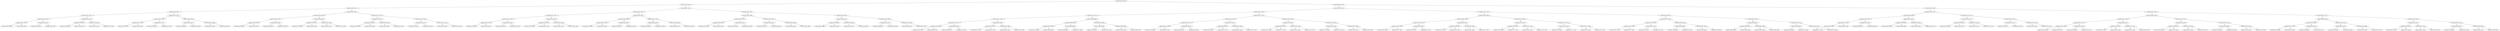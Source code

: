 digraph G{
546001128 [label="Node{data=[4503, 4503]}"]
546001128 -> 450818450
450818450 [label="Node{data=[4419, 4419]}"]
450818450 -> 142240378
142240378 [label="Node{data=[4387, 4387]}"]
142240378 -> 1052534804
1052534804 [label="Node{data=[4248, 4248]}"]
1052534804 -> 1145725755
1145725755 [label="Node{data=[2047, 2047]}"]
1145725755 -> 695556161
695556161 [label="Node{data=[2043, 2043]}"]
695556161 -> 1921502895
1921502895 [label="Node{data=[2041, 2041]}"]
1921502895 -> 791077923
791077923 [label="Node{data=[1984, 1984]}"]
1921502895 -> 945953095
945953095 [label="Node{data=[2042, 2042]}"]
695556161 -> 995551578
995551578 [label="Node{data=[2045, 2045]}"]
995551578 -> 2003348009
2003348009 [label="Node{data=[2044, 2044]}"]
995551578 -> 1878478619
1878478619 [label="Node{data=[2046, 2046]}"]
1145725755 -> 1207421827
1207421827 [label="Node{data=[2051, 2051]}"]
1207421827 -> 1265104414
1265104414 [label="Node{data=[2049, 2049]}"]
1265104414 -> 2045519033
2045519033 [label="Node{data=[2048, 2048]}"]
1265104414 -> 750134024
750134024 [label="Node{data=[2050, 2050]}"]
1207421827 -> 1432641230
1432641230 [label="Node{data=[2053, 2053]}"]
1432641230 -> 566723962
566723962 [label="Node{data=[2052, 2052]}"]
1432641230 -> 966173719
966173719 [label="Node{data=[2956, 2956]}"]
1052534804 -> 614825550
614825550 [label="Node{data=[4379, 4379]}"]
614825550 -> 1396753978
1396753978 [label="Node{data=[4315, 4315]}"]
1396753978 -> 1320252797
1320252797 [label="Node{data=[4279, 4279]}"]
1320252797 -> 1108072096
1108072096 [label="Node{data=[4254, 4254]}"]
1320252797 -> 1297319841
1297319841 [label="Node{data=[4284, 4284]}"]
1396753978 -> 410511655
410511655 [label="Node{data=[4377, 4377]}"]
410511655 -> 1571319241
1571319241 [label="Node{data=[4331, 4331]}"]
410511655 -> 1091182090
1091182090 [label="Node{data=[4378, 4378]}"]
614825550 -> 280356613
280356613 [label="Node{data=[4383, 4383]}"]
280356613 -> 925633253
925633253 [label="Node{data=[4381, 4381]}"]
925633253 -> 695533548
695533548 [label="Node{data=[4380, 4380]}"]
925633253 -> 941575814
941575814 [label="Node{data=[4382, 4382]}"]
280356613 -> 120396623
120396623 [label="Node{data=[4385, 4385]}"]
120396623 -> 1350648429
1350648429 [label="Node{data=[4384, 4384]}"]
120396623 -> 1585728526
1585728526 [label="Node{data=[4386, 4386]}"]
142240378 -> 481120806
481120806 [label="Node{data=[4403, 4403]}"]
481120806 -> 1932903839
1932903839 [label="Node{data=[4395, 4395]}"]
1932903839 -> 696087486
696087486 [label="Node{data=[4391, 4391]}"]
696087486 -> 1441119907
1441119907 [label="Node{data=[4389, 4389]}"]
1441119907 -> 598735451
598735451 [label="Node{data=[4388, 4388]}"]
1441119907 -> 2120993420
2120993420 [label="Node{data=[4390, 4390]}"]
696087486 -> 1019848316
1019848316 [label="Node{data=[4393, 4393]}"]
1019848316 -> 1143019488
1143019488 [label="Node{data=[4392, 4392]}"]
1019848316 -> 411062301
411062301 [label="Node{data=[4394, 4394]}"]
1932903839 -> 949995051
949995051 [label="Node{data=[4399, 4399]}"]
949995051 -> 1226079490
1226079490 [label="Node{data=[4397, 4397]}"]
1226079490 -> 88538583
88538583 [label="Node{data=[4396, 4396]}"]
1226079490 -> 526144986
526144986 [label="Node{data=[4398, 4398]}"]
949995051 -> 1496610436
1496610436 [label="Node{data=[4401, 4401]}"]
1496610436 -> 857926861
857926861 [label="Node{data=[4400, 4400]}"]
1496610436 -> 20453179
20453179 [label="Node{data=[4402, 4402]}"]
481120806 -> 2092392515
2092392515 [label="Node{data=[4411, 4411]}"]
2092392515 -> 114145543
114145543 [label="Node{data=[4407, 4407]}"]
114145543 -> 573401495
573401495 [label="Node{data=[4405, 4405]}"]
573401495 -> 1668096806
1668096806 [label="Node{data=[4404, 4404]}"]
573401495 -> 606073456
606073456 [label="Node{data=[4406, 4406]}"]
114145543 -> 1341223541
1341223541 [label="Node{data=[4409, 4409]}"]
1341223541 -> 114940877
114940877 [label="Node{data=[4408, 4408]}"]
1341223541 -> 203926563
203926563 [label="Node{data=[4410, 4410]}"]
2092392515 -> 1466979237
1466979237 [label="Node{data=[4415, 4415]}"]
1466979237 -> 324465124
324465124 [label="Node{data=[4413, 4413]}"]
324465124 -> 1528387568
1528387568 [label="Node{data=[4412, 4412]}"]
324465124 -> 1785642500
1785642500 [label="Node{data=[4414, 4414]}"]
1466979237 -> 1071003031
1071003031 [label="Node{data=[4417, 4417]}"]
1071003031 -> 455813720
455813720 [label="Node{data=[4416, 4416]}"]
1071003031 -> 178014234
178014234 [label="Node{data=[4418, 4418]}"]
450818450 -> 362633683
362633683 [label="Node{data=[4451, 4451]}"]
362633683 -> 468298874
468298874 [label="Node{data=[4435, 4435]}"]
468298874 -> 1498561717
1498561717 [label="Node{data=[4427, 4427]}"]
1498561717 -> 837182237
837182237 [label="Node{data=[4423, 4423]}"]
837182237 -> 1313531699
1313531699 [label="Node{data=[4421, 4421]}"]
1313531699 -> 412489980
412489980 [label="Node{data=[4420, 4420]}"]
1313531699 -> 1349073103
1349073103 [label="Node{data=[4422, 4422]}"]
837182237 -> 1377126228
1377126228 [label="Node{data=[4425, 4425]}"]
1377126228 -> 1266635098
1266635098 [label="Node{data=[4424, 4424]}"]
1377126228 -> 1669783857
1669783857 [label="Node{data=[4426, 4426]}"]
1498561717 -> 2049966798
2049966798 [label="Node{data=[4431, 4431]}"]
2049966798 -> 40355131
40355131 [label="Node{data=[4429, 4429]}"]
40355131 -> 866365868
866365868 [label="Node{data=[4428, 4428]}"]
40355131 -> 1735938432
1735938432 [label="Node{data=[4430, 4430]}"]
2049966798 -> 497289683
497289683 [label="Node{data=[4433, 4433]}"]
497289683 -> 567691585
567691585 [label="Node{data=[4432, 4432]}"]
497289683 -> 265724422
265724422 [label="Node{data=[4434, 4434]}"]
468298874 -> 713496109
713496109 [label="Node{data=[4443, 4443]}"]
713496109 -> 399534143
399534143 [label="Node{data=[4439, 4439]}"]
399534143 -> 73377733
73377733 [label="Node{data=[4437, 4437]}"]
73377733 -> 1050928090
1050928090 [label="Node{data=[4436, 4436]}"]
73377733 -> 747093085
747093085 [label="Node{data=[4438, 4438]}"]
399534143 -> 939698274
939698274 [label="Node{data=[4441, 4441]}"]
939698274 -> 1092243752
1092243752 [label="Node{data=[4440, 4440]}"]
939698274 -> 1611057122
1611057122 [label="Node{data=[4442, 4442]}"]
713496109 -> 1911749355
1911749355 [label="Node{data=[4447, 4447]}"]
1911749355 -> 1545477391
1545477391 [label="Node{data=[4445, 4445]}"]
1545477391 -> 1335792821
1335792821 [label="Node{data=[4444, 4444]}"]
1545477391 -> 435254131
435254131 [label="Node{data=[4446, 4446]}"]
1911749355 -> 2142435076
2142435076 [label="Node{data=[4449, 4449]}"]
2142435076 -> 1407740824
1407740824 [label="Node{data=[4448, 4448]}"]
2142435076 -> 1751676524
1751676524 [label="Node{data=[4450, 4450]}"]
362633683 -> 2056321785
2056321785 [label="Node{data=[4487, 4487]}"]
2056321785 -> 309475448
309475448 [label="Node{data=[4459, 4459]}"]
309475448 -> 39200005
39200005 [label="Node{data=[4455, 4455]}"]
39200005 -> 698808373
698808373 [label="Node{data=[4453, 4453]}"]
698808373 -> 1419548874
1419548874 [label="Node{data=[4452, 4452]}"]
698808373 -> 1471073241
1471073241 [label="Node{data=[4454, 4454]}"]
39200005 -> 1692643876
1692643876 [label="Node{data=[4457, 4457]}"]
1692643876 -> 2048559581
2048559581 [label="Node{data=[4456, 4456]}"]
1692643876 -> 1248855196
1248855196 [label="Node{data=[4458, 4458]}"]
309475448 -> 1805774344
1805774344 [label="Node{data=[4463, 4463]}"]
1805774344 -> 313136074
313136074 [label="Node{data=[4461, 4461]}"]
313136074 -> 1020277795
1020277795 [label="Node{data=[4460, 4460]}"]
313136074 -> 1993249729
1993249729 [label="Node{data=[4462, 4462]}"]
1805774344 -> 318501566
318501566 [label="Node{data=[4485, 4485]}"]
318501566 -> 1343063912
1343063912 [label="Node{data=[4484, 4484]}"]
318501566 -> 1833025638
1833025638 [label="Node{data=[4486, 4486]}"]
2056321785 -> 1871910548
1871910548 [label="Node{data=[4495, 4495]}"]
1871910548 -> 573601754
573601754 [label="Node{data=[4491, 4491]}"]
573601754 -> 515543603
515543603 [label="Node{data=[4489, 4489]}"]
515543603 -> 2098930546
2098930546 [label="Node{data=[4488, 4488]}"]
515543603 -> 181120499
181120499 [label="Node{data=[4490, 4490]}"]
573601754 -> 728008151
728008151 [label="Node{data=[4493, 4493]}"]
728008151 -> 1636147586
1636147586 [label="Node{data=[4492, 4492]}"]
728008151 -> 1168182899
1168182899 [label="Node{data=[4494, 4494]}"]
1871910548 -> 307398401
307398401 [label="Node{data=[4499, 4499]}"]
307398401 -> 488104609
488104609 [label="Node{data=[4497, 4497]}"]
488104609 -> 1364379952
1364379952 [label="Node{data=[4496, 4496]}"]
488104609 -> 474843135
474843135 [label="Node{data=[4498, 4498]}"]
307398401 -> 438399480
438399480 [label="Node{data=[4501, 4501]}"]
438399480 -> 939625207
939625207 [label="Node{data=[4500, 4500]}"]
438399480 -> 2145243022
2145243022 [label="Node{data=[4502, 4502]}"]
546001128 -> 257936885
257936885 [label="Node{data=[8075, 8075]}"]
257936885 -> 509657943
509657943 [label="Node{data=[7830, 7830]}"]
509657943 -> 713204830
713204830 [label="Node{data=[5931, 5931]}"]
713204830 -> 1001566015
1001566015 [label="Node{data=[5514, 5514]}"]
1001566015 -> 1257504217
1257504217 [label="Node{data=[4511, 4511]}"]
1257504217 -> 1385297323
1385297323 [label="Node{data=[4507, 4507]}"]
1385297323 -> 1838025715
1838025715 [label="Node{data=[4505, 4505]}"]
1838025715 -> 1139509802
1139509802 [label="Node{data=[4504, 4504]}"]
1838025715 -> 371436219
371436219 [label="Node{data=[4506, 4506]}"]
1385297323 -> 1271015801
1271015801 [label="Node{data=[4509, 4509]}"]
1271015801 -> 1452171873
1452171873 [label="Node{data=[4508, 4508]}"]
1271015801 -> 1227561024
1227561024 [label="Node{data=[4510, 4510]}"]
1257504217 -> 1121322412
1121322412 [label="Node{data=[4553, 4553]}"]
1121322412 -> 403006830
403006830 [label="Node{data=[4513, 4513]}"]
403006830 -> 1027445093
1027445093 [label="Node{data=[4512, 4512]}"]
403006830 -> 742750106
742750106 [label="Node{data=[4552, 4552]}"]
1121322412 -> 1582099675
1582099675 [label="Node{data=[4609, 4609]}"]
1582099675 -> 1834077289
1834077289 [label="Node{data=[4554, 4554]}"]
1582099675 -> 1018617375
1018617375 [label="Node{data=[5506, 5506]}"]
1001566015 -> 994613172
994613172 [label="Node{data=[5888, 5888]}"]
994613172 -> 47947314
47947314 [label="Node{data=[5884, 5884]}"]
47947314 -> 1636444292
1636444292 [label="Node{data=[5568, 5568]}"]
1636444292 -> 1808155788
1808155788 [label="Node{data=[5560, 5560]}"]
1636444292 -> 348949367
348949367 [label="Node{data=[5883, 5883]}"]
47947314 -> 1245232594
1245232594 [label="Node{data=[5886, 5886]}"]
1245232594 -> 2059825689
2059825689 [label="Node{data=[5885, 5885]}"]
1245232594 -> 595442665
595442665 [label="Node{data=[5887, 5887]}"]
994613172 -> 1394219970
1394219970 [label="Node{data=[5892, 5892]}"]
1394219970 -> 1547958878
1547958878 [label="Node{data=[5890, 5890]}"]
1547958878 -> 358358389
358358389 [label="Node{data=[5889, 5889]}"]
1547958878 -> 1529892548
1529892548 [label="Node{data=[5891, 5891]}"]
1394219970 -> 1492621931
1492621931 [label="Node{data=[5894, 5894]}"]
1492621931 -> 455416353
455416353 [label="Node{data=[5893, 5893]}"]
1492621931 -> 1852246917
1852246917 [label="Node{data=[5895, 5895]}"]
713204830 -> 930623203
930623203 [label="Node{data=[7814, 7814]}"]
930623203 -> 1396231845
1396231845 [label="Node{data=[6167, 6167]}"]
1396231845 -> 1618944753
1618944753 [label="Node{data=[6163, 6163]}"]
1618944753 -> 907159128
907159128 [label="Node{data=[6161, 6161]}"]
907159128 -> 1089145167
1089145167 [label="Node{data=[6160, 6160]}"]
907159128 -> 1429449233
1429449233 [label="Node{data=[6162, 6162]}"]
1618944753 -> 1279423212
1279423212 [label="Node{data=[6165, 6165]}"]
1279423212 -> 1799728602
1799728602 [label="Node{data=[6164, 6164]}"]
1279423212 -> 1945919628
1945919628 [label="Node{data=[6166, 6166]}"]
1396231845 -> 1003962304
1003962304 [label="Node{data=[6171, 6171]}"]
1003962304 -> 1692266308
1692266308 [label="Node{data=[6169, 6169]}"]
1692266308 -> 573617528
573617528 [label="Node{data=[6168, 6168]}"]
1692266308 -> 853039538
853039538 [label="Node{data=[6170, 6170]}"]
1003962304 -> 821254422
821254422 [label="Node{data=[7638, 7638]}"]
821254422 -> 1004480387
1004480387 [label="Node{data=[6236, 6236]}"]
821254422 -> 476303093
476303093 [label="Node{data=[7813, 7813]}"]
930623203 -> 1812336898
1812336898 [label="Node{data=[7822, 7822]}"]
1812336898 -> 1175965309
1175965309 [label="Node{data=[7818, 7818]}"]
1175965309 -> 70654467
70654467 [label="Node{data=[7816, 7816]}"]
70654467 -> 102791190
102791190 [label="Node{data=[7815, 7815]}"]
70654467 -> 1525868497
1525868497 [label="Node{data=[7817, 7817]}"]
1175965309 -> 577683156
577683156 [label="Node{data=[7820, 7820]}"]
577683156 -> 381443736
381443736 [label="Node{data=[7819, 7819]}"]
577683156 -> 333018257
333018257 [label="Node{data=[7821, 7821]}"]
1812336898 -> 1582875988
1582875988 [label="Node{data=[7826, 7826]}"]
1582875988 -> 160913493
160913493 [label="Node{data=[7824, 7824]}"]
160913493 -> 2100010849
2100010849 [label="Node{data=[7823, 7823]}"]
160913493 -> 621679017
621679017 [label="Node{data=[7825, 7825]}"]
1582875988 -> 1029964345
1029964345 [label="Node{data=[7828, 7828]}"]
1029964345 -> 235053104
235053104 [label="Node{data=[7827, 7827]}"]
1029964345 -> 804513286
804513286 [label="Node{data=[7829, 7829]}"]
509657943 -> 2049259784
2049259784 [label="Node{data=[7916, 7916]}"]
2049259784 -> 1733134783
1733134783 [label="Node{data=[7868, 7868]}"]
1733134783 -> 2085987910
2085987910 [label="Node{data=[7860, 7860]}"]
2085987910 -> 1277606940
1277606940 [label="Node{data=[7834, 7834]}"]
1277606940 -> 530067945
530067945 [label="Node{data=[7832, 7832]}"]
530067945 -> 345199572
345199572 [label="Node{data=[7831, 7831]}"]
530067945 -> 1160097942
1160097942 [label="Node{data=[7833, 7833]}"]
1277606940 -> 1008345714
1008345714 [label="Node{data=[7836, 7836]}"]
1008345714 -> 1649630049
1649630049 [label="Node{data=[7835, 7835]}"]
1008345714 -> 1817229580
1817229580 [label="Node{data=[7837, 7837]}"]
2085987910 -> 77137168
77137168 [label="Node{data=[7864, 7864]}"]
77137168 -> 1778232899
1778232899 [label="Node{data=[7862, 7862]}"]
1778232899 -> 286091342
286091342 [label="Node{data=[7861, 7861]}"]
1778232899 -> 2029796282
2029796282 [label="Node{data=[7863, 7863]}"]
77137168 -> 872484912
872484912 [label="Node{data=[7866, 7866]}"]
872484912 -> 814366533
814366533 [label="Node{data=[7865, 7865]}"]
872484912 -> 1245675010
1245675010 [label="Node{data=[7867, 7867]}"]
1733134783 -> 1393016084
1393016084 [label="Node{data=[7908, 7908]}"]
1393016084 -> 1866180564
1866180564 [label="Node{data=[7872, 7872]}"]
1866180564 -> 246078817
246078817 [label="Node{data=[7870, 7870]}"]
246078817 -> 1070890456
1070890456 [label="Node{data=[7869, 7869]}"]
246078817 -> 1364564011
1364564011 [label="Node{data=[7871, 7871]}"]
1866180564 -> 1667399890
1667399890 [label="Node{data=[7874, 7874]}"]
1667399890 -> 997918730
997918730 [label="Node{data=[7873, 7873]}"]
1667399890 -> 660445184
660445184 [label="Node{data=[7907, 7907]}"]
1393016084 -> 1521801216
1521801216 [label="Node{data=[7912, 7912]}"]
1521801216 -> 757577620
757577620 [label="Node{data=[7910, 7910]}"]
757577620 -> 1316999522
1316999522 [label="Node{data=[7909, 7909]}"]
757577620 -> 95018293
95018293 [label="Node{data=[7911, 7911]}"]
1521801216 -> 2040623448
2040623448 [label="Node{data=[7914, 7914]}"]
2040623448 -> 1764422383
1764422383 [label="Node{data=[7913, 7913]}"]
2040623448 -> 1500433001
1500433001 [label="Node{data=[7915, 7915]}"]
2049259784 -> 308667396
308667396 [label="Node{data=[8059, 8059]}"]
308667396 -> 1614572705
1614572705 [label="Node{data=[7979, 7979]}"]
1614572705 -> 1589594051
1589594051 [label="Node{data=[7920, 7920]}"]
1589594051 -> 1898832895
1898832895 [label="Node{data=[7918, 7918]}"]
1898832895 -> 1289055258
1289055258 [label="Node{data=[7917, 7917]}"]
1898832895 -> 1334790213
1334790213 [label="Node{data=[7919, 7919]}"]
1589594051 -> 1797951272
1797951272 [label="Node{data=[7922, 7922]}"]
1797951272 -> 1963375529
1963375529 [label="Node{data=[7921, 7921]}"]
1797951272 -> 315927727
315927727 [label="Node{data=[7978, 7978]}"]
1614572705 -> 665588688
665588688 [label="Node{data=[8055, 8055]}"]
665588688 -> 406883266
406883266 [label="Node{data=[8004, 8004]}"]
406883266 -> 1482403984
1482403984 [label="Node{data=[7980, 7980]}"]
406883266 -> 1876811488
1876811488 [label="Node{data=[8054, 8054]}"]
665588688 -> 682127960
682127960 [label="Node{data=[8057, 8057]}"]
682127960 -> 875229716
875229716 [label="Node{data=[8056, 8056]}"]
682127960 -> 829426481
829426481 [label="Node{data=[8058, 8058]}"]
308667396 -> 819722529
819722529 [label="Node{data=[8067, 8067]}"]
819722529 -> 1535797200
1535797200 [label="Node{data=[8063, 8063]}"]
1535797200 -> 953390311
953390311 [label="Node{data=[8061, 8061]}"]
953390311 -> 155924815
155924815 [label="Node{data=[8060, 8060]}"]
953390311 -> 1714867126
1714867126 [label="Node{data=[8062, 8062]}"]
1535797200 -> 1846182983
1846182983 [label="Node{data=[8065, 8065]}"]
1846182983 -> 1255821773
1255821773 [label="Node{data=[8064, 8064]}"]
1846182983 -> 445352088
445352088 [label="Node{data=[8066, 8066]}"]
819722529 -> 1253088004
1253088004 [label="Node{data=[8071, 8071]}"]
1253088004 -> 1889666729
1889666729 [label="Node{data=[8069, 8069]}"]
1889666729 -> 1760453961
1760453961 [label="Node{data=[8068, 8068]}"]
1889666729 -> 778563460
778563460 [label="Node{data=[8070, 8070]}"]
1253088004 -> 1623276023
1623276023 [label="Node{data=[8073, 8073]}"]
1623276023 -> 3603464
3603464 [label="Node{data=[8072, 8072]}"]
1623276023 -> 468256106
468256106 [label="Node{data=[8074, 8074]}"]
257936885 -> 182698588
182698588 [label="Node{data=[8123, 8123]}"]
182698588 -> 1661230198
1661230198 [label="Node{data=[8107, 8107]}"]
1661230198 -> 1424308898
1424308898 [label="Node{data=[8083, 8083]}"]
1424308898 -> 133474049
133474049 [label="Node{data=[8079, 8079]}"]
133474049 -> 328295553
328295553 [label="Node{data=[8077, 8077]}"]
328295553 -> 1379364201
1379364201 [label="Node{data=[8076, 8076]}"]
328295553 -> 796556711
796556711 [label="Node{data=[8078, 8078]}"]
133474049 -> 227810278
227810278 [label="Node{data=[8081, 8081]}"]
227810278 -> 364495801
364495801 [label="Node{data=[8080, 8080]}"]
227810278 -> 2081204290
2081204290 [label="Node{data=[8082, 8082]}"]
1424308898 -> 6780193
6780193 [label="Node{data=[8103, 8103]}"]
6780193 -> 763430368
763430368 [label="Node{data=[8085, 8085]}"]
763430368 -> 1988014050
1988014050 [label="Node{data=[8084, 8084]}"]
763430368 -> 1864980439
1864980439 [label="Node{data=[8086, 8086]}"]
6780193 -> 1415375214
1415375214 [label="Node{data=[8105, 8105]}"]
1415375214 -> 1909938176
1909938176 [label="Node{data=[8104, 8104]}"]
1415375214 -> 1918236775
1918236775 [label="Node{data=[8106, 8106]}"]
1661230198 -> 1474792981
1474792981 [label="Node{data=[8115, 8115]}"]
1474792981 -> 1690503710
1690503710 [label="Node{data=[8111, 8111]}"]
1690503710 -> 798968286
798968286 [label="Node{data=[8109, 8109]}"]
798968286 -> 1926503050
1926503050 [label="Node{data=[8108, 8108]}"]
798968286 -> 422098403
422098403 [label="Node{data=[8110, 8110]}"]
1690503710 -> 1707593506
1707593506 [label="Node{data=[8113, 8113]}"]
1707593506 -> 818134013
818134013 [label="Node{data=[8112, 8112]}"]
1707593506 -> 1653733157
1653733157 [label="Node{data=[8114, 8114]}"]
1474792981 -> 1053479225
1053479225 [label="Node{data=[8119, 8119]}"]
1053479225 -> 1706010397
1706010397 [label="Node{data=[8117, 8117]}"]
1706010397 -> 1218372614
1218372614 [label="Node{data=[8116, 8116]}"]
1706010397 -> 626727663
626727663 [label="Node{data=[8118, 8118]}"]
1053479225 -> 1307595876
1307595876 [label="Node{data=[8121, 8121]}"]
1307595876 -> 1434420616
1434420616 [label="Node{data=[8120, 8120]}"]
1307595876 -> 1786701301
1786701301 [label="Node{data=[8122, 8122]}"]
182698588 -> 395253303
395253303 [label="Node{data=[8195, 8195]}"]
395253303 -> 1477649366
1477649366 [label="Node{data=[8139, 8139]}"]
1477649366 -> 1911144089
1911144089 [label="Node{data=[8131, 8131]}"]
1911144089 -> 1822800924
1822800924 [label="Node{data=[8127, 8127]}"]
1822800924 -> 57946385
57946385 [label="Node{data=[8125, 8125]}"]
57946385 -> 1119399738
1119399738 [label="Node{data=[8124, 8124]}"]
57946385 -> 2115624066
2115624066 [label="Node{data=[8126, 8126]}"]
1822800924 -> 1067305473
1067305473 [label="Node{data=[8129, 8129]}"]
1067305473 -> 499357786
499357786 [label="Node{data=[8128, 8128]}"]
1067305473 -> 436544935
436544935 [label="Node{data=[8130, 8130]}"]
1911144089 -> 709367721
709367721 [label="Node{data=[8135, 8135]}"]
709367721 -> 2077494563
2077494563 [label="Node{data=[8133, 8133]}"]
2077494563 -> 2060737355
2060737355 [label="Node{data=[8132, 8132]}"]
2077494563 -> 1238331819
1238331819 [label="Node{data=[8134, 8134]}"]
709367721 -> 600883812
600883812 [label="Node{data=[8137, 8137]}"]
600883812 -> 2016833064
2016833064 [label="Node{data=[8136, 8136]}"]
600883812 -> 543190118
543190118 [label="Node{data=[8138, 8138]}"]
1477649366 -> 311428072
311428072 [label="Node{data=[8147, 8147]}"]
311428072 -> 938881084
938881084 [label="Node{data=[8143, 8143]}"]
938881084 -> 2088394692
2088394692 [label="Node{data=[8141, 8141]}"]
2088394692 -> 1599741809
1599741809 [label="Node{data=[8140, 8140]}"]
2088394692 -> 1304938545
1304938545 [label="Node{data=[8142, 8142]}"]
938881084 -> 1261860453
1261860453 [label="Node{data=[8145, 8145]}"]
1261860453 -> 1704756408
1704756408 [label="Node{data=[8144, 8144]}"]
1261860453 -> 1781710573
1781710573 [label="Node{data=[8146, 8146]}"]
311428072 -> 424113626
424113626 [label="Node{data=[8191, 8191]}"]
424113626 -> 1631239625
1631239625 [label="Node{data=[8149, 8149]}"]
1631239625 -> 1610763282
1610763282 [label="Node{data=[8148, 8148]}"]
1631239625 -> 523780905
523780905 [label="Node{data=[8190, 8190]}"]
424113626 -> 1030950065
1030950065 [label="Node{data=[8193, 8193]}"]
1030950065 -> 152255011
152255011 [label="Node{data=[8192, 8192]}"]
1030950065 -> 2072217039
2072217039 [label="Node{data=[8194, 8194]}"]
395253303 -> 645902493
645902493 [label="Node{data=[8211, 8211]}"]
645902493 -> 55322215
55322215 [label="Node{data=[8203, 8203]}"]
55322215 -> 320783887
320783887 [label="Node{data=[8199, 8199]}"]
320783887 -> 1951695966
1951695966 [label="Node{data=[8197, 8197]}"]
1951695966 -> 796141841
796141841 [label="Node{data=[8196, 8196]}"]
1951695966 -> 1298750854
1298750854 [label="Node{data=[8198, 8198]}"]
320783887 -> 673371290
673371290 [label="Node{data=[8201, 8201]}"]
673371290 -> 2021966772
2021966772 [label="Node{data=[8200, 8200]}"]
673371290 -> 1991659796
1991659796 [label="Node{data=[8202, 8202]}"]
55322215 -> 1907668777
1907668777 [label="Node{data=[8207, 8207]}"]
1907668777 -> 1334586241
1334586241 [label="Node{data=[8205, 8205]}"]
1334586241 -> 290183335
290183335 [label="Node{data=[8204, 8204]}"]
1334586241 -> 1437668715
1437668715 [label="Node{data=[8206, 8206]}"]
1907668777 -> 32046347
32046347 [label="Node{data=[8209, 8209]}"]
32046347 -> 789978772
789978772 [label="Node{data=[8208, 8208]}"]
32046347 -> 1624728881
1624728881 [label="Node{data=[8210, 8210]}"]
645902493 -> 1032859149
1032859149 [label="Node{data=[8260, 8260]}"]
1032859149 -> 2069273617
2069273617 [label="Node{data=[8215, 8215]}"]
2069273617 -> 1688981329
1688981329 [label="Node{data=[8213, 8213]}"]
1688981329 -> 1057935384
1057935384 [label="Node{data=[8212, 8212]}"]
1688981329 -> 64123314
64123314 [label="Node{data=[8214, 8214]}"]
2069273617 -> 1286329293
1286329293 [label="Node{data=[8217, 8217]}"]
1286329293 -> 1983929422
1983929422 [label="Node{data=[8216, 8216]}"]
1286329293 -> 1065868430
1065868430 [label="Node{data=[8224, 8224]}"]
1032859149 -> 793277741
793277741 [label="Node{data=[8551, 8551]}"]
793277741 -> 1039138482
1039138482 [label="Node{data=[8297, 8297]}"]
1039138482 -> 1236887405
1236887405 [label="Node{data=[8295, 8295]}"]
1039138482 -> 1213964664
1213964664 [label="Node{data=[8324, 8324]}"]
793277741 -> 618021955
618021955 [label="Node{data=[9893, 9893]}"]
618021955 -> 1712202757
1712202757 [label="Node{data=[9451, 9451]}"]
618021955 -> 1678681510
1678681510 [label="Node{data=[9924, 9924]}"]
}